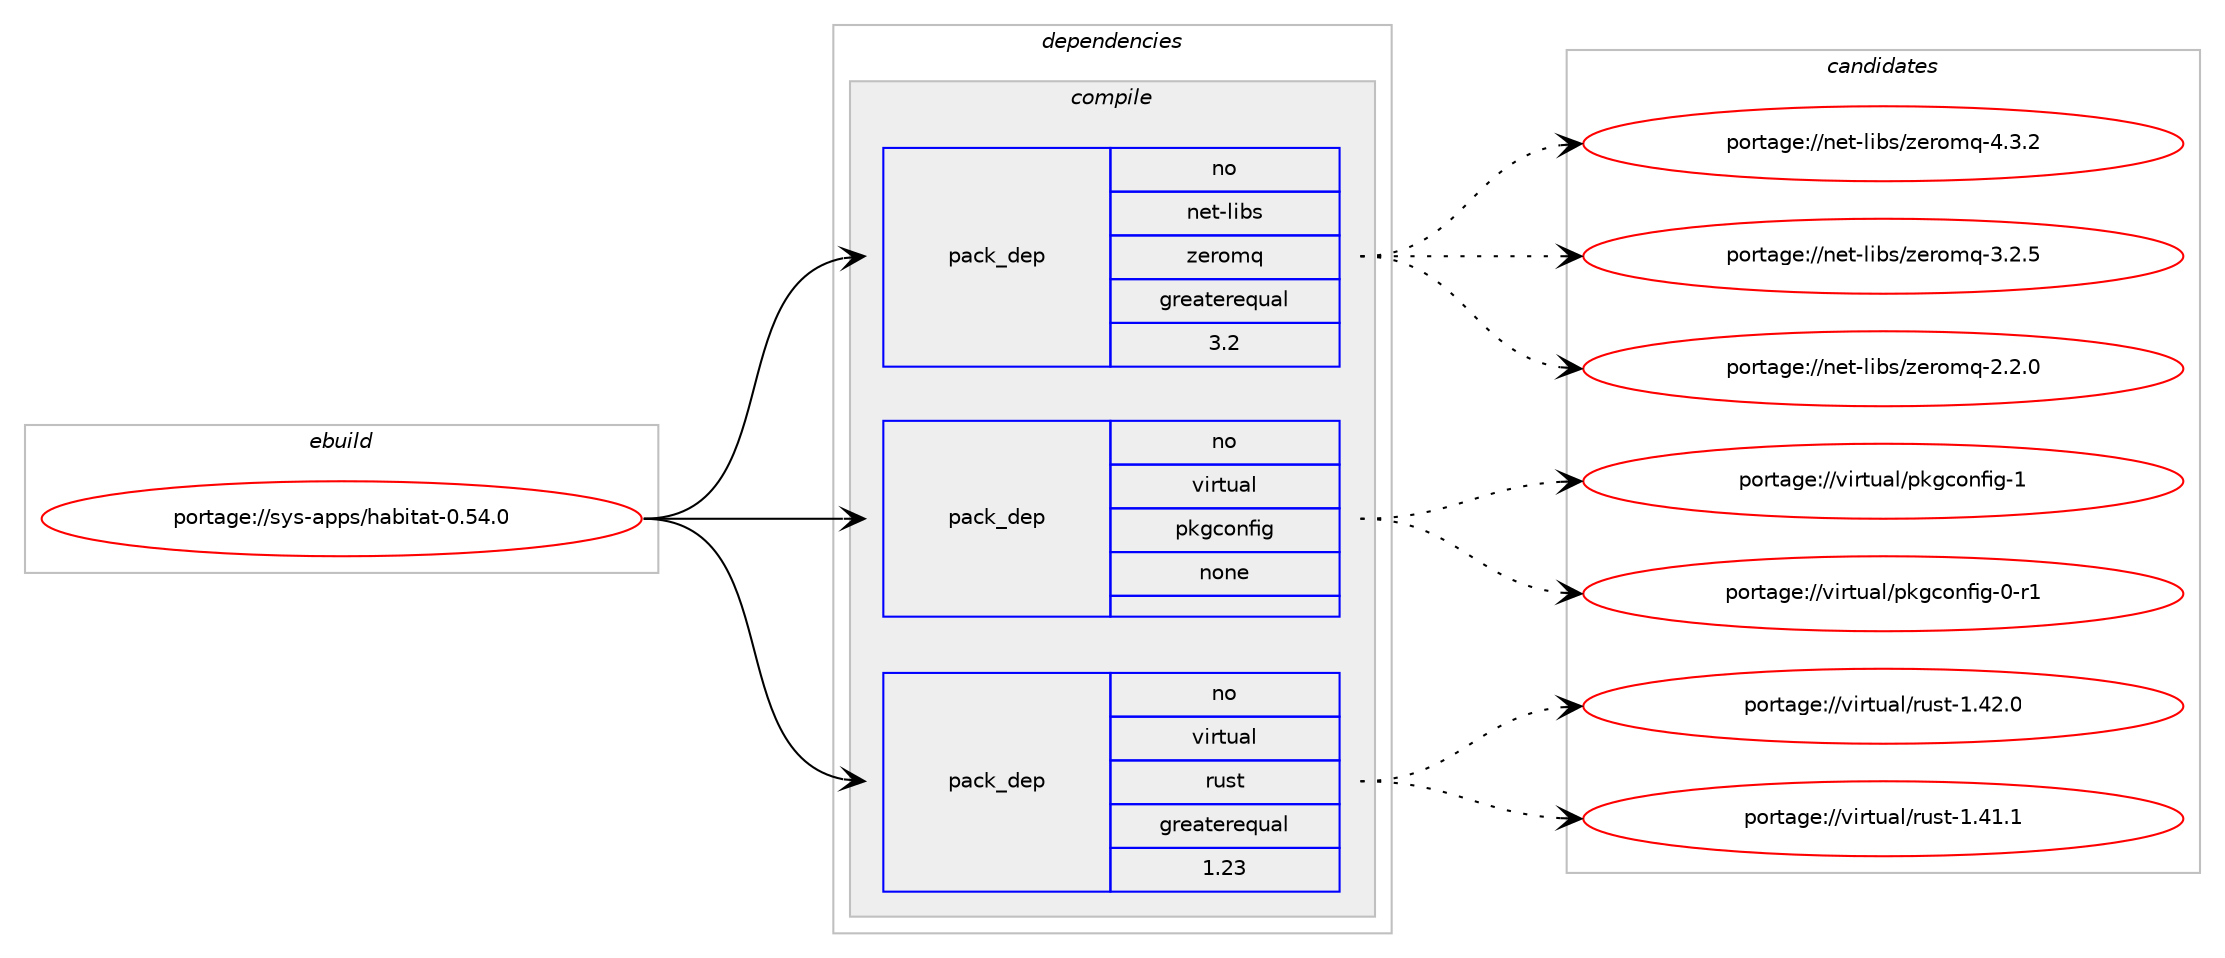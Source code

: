 digraph prolog {

# *************
# Graph options
# *************

newrank=true;
concentrate=true;
compound=true;
graph [rankdir=LR,fontname=Helvetica,fontsize=10,ranksep=1.5];#, ranksep=2.5, nodesep=0.2];
edge  [arrowhead=vee];
node  [fontname=Helvetica,fontsize=10];

# **********
# The ebuild
# **********

subgraph cluster_leftcol {
color=gray;
rank=same;
label=<<i>ebuild</i>>;
id [label="portage://sys-apps/habitat-0.54.0", color=red, width=4, href="../sys-apps/habitat-0.54.0.svg"];
}

# ****************
# The dependencies
# ****************

subgraph cluster_midcol {
color=gray;
label=<<i>dependencies</i>>;
subgraph cluster_compile {
fillcolor="#eeeeee";
style=filled;
label=<<i>compile</i>>;
subgraph pack2986 {
dependency3534 [label=<<TABLE BORDER="0" CELLBORDER="1" CELLSPACING="0" CELLPADDING="4" WIDTH="220"><TR><TD ROWSPAN="6" CELLPADDING="30">pack_dep</TD></TR><TR><TD WIDTH="110">no</TD></TR><TR><TD>net-libs</TD></TR><TR><TD>zeromq</TD></TR><TR><TD>greaterequal</TD></TR><TR><TD>3.2</TD></TR></TABLE>>, shape=none, color=blue];
}
id:e -> dependency3534:w [weight=20,style="solid",arrowhead="vee"];
subgraph pack2987 {
dependency3535 [label=<<TABLE BORDER="0" CELLBORDER="1" CELLSPACING="0" CELLPADDING="4" WIDTH="220"><TR><TD ROWSPAN="6" CELLPADDING="30">pack_dep</TD></TR><TR><TD WIDTH="110">no</TD></TR><TR><TD>virtual</TD></TR><TR><TD>pkgconfig</TD></TR><TR><TD>none</TD></TR><TR><TD></TD></TR></TABLE>>, shape=none, color=blue];
}
id:e -> dependency3535:w [weight=20,style="solid",arrowhead="vee"];
subgraph pack2988 {
dependency3536 [label=<<TABLE BORDER="0" CELLBORDER="1" CELLSPACING="0" CELLPADDING="4" WIDTH="220"><TR><TD ROWSPAN="6" CELLPADDING="30">pack_dep</TD></TR><TR><TD WIDTH="110">no</TD></TR><TR><TD>virtual</TD></TR><TR><TD>rust</TD></TR><TR><TD>greaterequal</TD></TR><TR><TD>1.23</TD></TR></TABLE>>, shape=none, color=blue];
}
id:e -> dependency3536:w [weight=20,style="solid",arrowhead="vee"];
}
subgraph cluster_compileandrun {
fillcolor="#eeeeee";
style=filled;
label=<<i>compile and run</i>>;
}
subgraph cluster_run {
fillcolor="#eeeeee";
style=filled;
label=<<i>run</i>>;
}
}

# **************
# The candidates
# **************

subgraph cluster_choices {
rank=same;
color=gray;
label=<<i>candidates</i>>;

subgraph choice2986 {
color=black;
nodesep=1;
choice110101116451081059811547122101114111109113455246514650 [label="portage://net-libs/zeromq-4.3.2", color=red, width=4,href="../net-libs/zeromq-4.3.2.svg"];
choice110101116451081059811547122101114111109113455146504653 [label="portage://net-libs/zeromq-3.2.5", color=red, width=4,href="../net-libs/zeromq-3.2.5.svg"];
choice110101116451081059811547122101114111109113455046504648 [label="portage://net-libs/zeromq-2.2.0", color=red, width=4,href="../net-libs/zeromq-2.2.0.svg"];
dependency3534:e -> choice110101116451081059811547122101114111109113455246514650:w [style=dotted,weight="100"];
dependency3534:e -> choice110101116451081059811547122101114111109113455146504653:w [style=dotted,weight="100"];
dependency3534:e -> choice110101116451081059811547122101114111109113455046504648:w [style=dotted,weight="100"];
}
subgraph choice2987 {
color=black;
nodesep=1;
choice1181051141161179710847112107103991111101021051034549 [label="portage://virtual/pkgconfig-1", color=red, width=4,href="../virtual/pkgconfig-1.svg"];
choice11810511411611797108471121071039911111010210510345484511449 [label="portage://virtual/pkgconfig-0-r1", color=red, width=4,href="../virtual/pkgconfig-0-r1.svg"];
dependency3535:e -> choice1181051141161179710847112107103991111101021051034549:w [style=dotted,weight="100"];
dependency3535:e -> choice11810511411611797108471121071039911111010210510345484511449:w [style=dotted,weight="100"];
}
subgraph choice2988 {
color=black;
nodesep=1;
choice118105114116117971084711411711511645494652504648 [label="portage://virtual/rust-1.42.0", color=red, width=4,href="../virtual/rust-1.42.0.svg"];
choice118105114116117971084711411711511645494652494649 [label="portage://virtual/rust-1.41.1", color=red, width=4,href="../virtual/rust-1.41.1.svg"];
dependency3536:e -> choice118105114116117971084711411711511645494652504648:w [style=dotted,weight="100"];
dependency3536:e -> choice118105114116117971084711411711511645494652494649:w [style=dotted,weight="100"];
}
}

}

